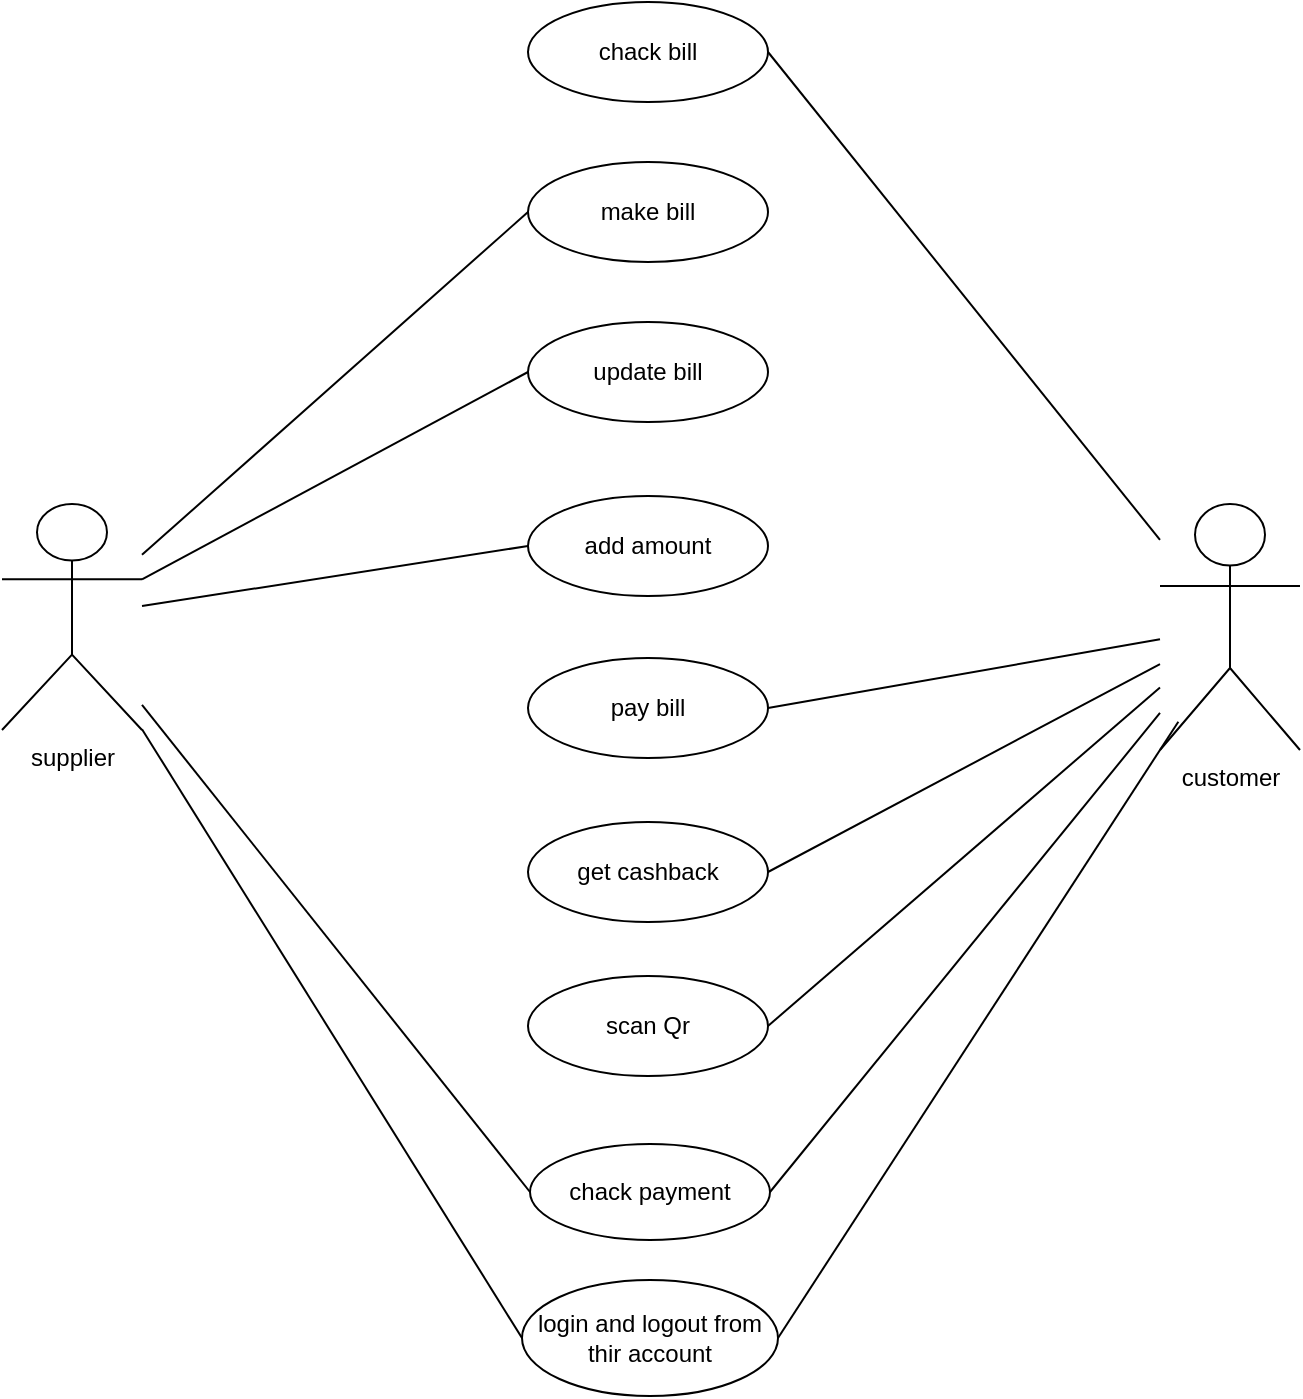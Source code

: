 <mxfile version="24.4.9" type="device">
  <diagram id="gDK4y74Qyyx_sagniXfo" name="Page-1">
    <mxGraphModel dx="1690" dy="607" grid="0" gridSize="10" guides="1" tooltips="1" connect="1" arrows="1" fold="1" page="0" pageScale="1" pageWidth="827" pageHeight="1169" math="0" shadow="0">
      <root>
        <mxCell id="0" />
        <mxCell id="1" parent="0" />
        <mxCell id="HujFa8clC4RSW-_aupId-1" value="supplier" style="shape=umlActor;verticalLabelPosition=bottom;verticalAlign=top;html=1;" vertex="1" parent="1">
          <mxGeometry x="-143" y="317" width="70" height="113" as="geometry" />
        </mxCell>
        <mxCell id="HujFa8clC4RSW-_aupId-2" value="&lt;div&gt;customer&lt;/div&gt;" style="shape=umlActor;verticalLabelPosition=bottom;verticalAlign=top;html=1;" vertex="1" parent="1">
          <mxGeometry x="436" y="317" width="70" height="123" as="geometry" />
        </mxCell>
        <mxCell id="HujFa8clC4RSW-_aupId-3" value="make bill" style="ellipse;whiteSpace=wrap;html=1;" vertex="1" parent="1">
          <mxGeometry x="120" y="146" width="120" height="50" as="geometry" />
        </mxCell>
        <mxCell id="HujFa8clC4RSW-_aupId-4" value="add amount" style="ellipse;whiteSpace=wrap;html=1;" vertex="1" parent="1">
          <mxGeometry x="120" y="313" width="120" height="50" as="geometry" />
        </mxCell>
        <mxCell id="HujFa8clC4RSW-_aupId-5" value="update bill" style="ellipse;whiteSpace=wrap;html=1;" vertex="1" parent="1">
          <mxGeometry x="120" y="226" width="120" height="50" as="geometry" />
        </mxCell>
        <mxCell id="HujFa8clC4RSW-_aupId-6" value="pay bill" style="ellipse;whiteSpace=wrap;html=1;" vertex="1" parent="1">
          <mxGeometry x="120" y="394" width="120" height="50" as="geometry" />
        </mxCell>
        <mxCell id="HujFa8clC4RSW-_aupId-7" value="get cashback" style="ellipse;whiteSpace=wrap;html=1;" vertex="1" parent="1">
          <mxGeometry x="120" y="476" width="120" height="50" as="geometry" />
        </mxCell>
        <mxCell id="HujFa8clC4RSW-_aupId-8" value="scan Qr" style="ellipse;whiteSpace=wrap;html=1;" vertex="1" parent="1">
          <mxGeometry x="120" y="553" width="120" height="50" as="geometry" />
        </mxCell>
        <mxCell id="HujFa8clC4RSW-_aupId-9" value="" style="endArrow=none;html=1;rounded=0;entryX=0;entryY=0.5;entryDx=0;entryDy=0;" edge="1" parent="1" source="HujFa8clC4RSW-_aupId-1" target="HujFa8clC4RSW-_aupId-3">
          <mxGeometry width="50" height="50" relative="1" as="geometry">
            <mxPoint x="164" y="391" as="sourcePoint" />
            <mxPoint x="214" y="341" as="targetPoint" />
          </mxGeometry>
        </mxCell>
        <mxCell id="HujFa8clC4RSW-_aupId-10" value="" style="endArrow=none;html=1;rounded=0;entryX=0;entryY=0.5;entryDx=0;entryDy=0;" edge="1" parent="1" source="HujFa8clC4RSW-_aupId-1" target="HujFa8clC4RSW-_aupId-5">
          <mxGeometry width="50" height="50" relative="1" as="geometry">
            <mxPoint x="-63" y="352" as="sourcePoint" />
            <mxPoint x="130" y="181" as="targetPoint" />
          </mxGeometry>
        </mxCell>
        <mxCell id="HujFa8clC4RSW-_aupId-11" value="" style="endArrow=none;html=1;rounded=0;entryX=0;entryY=0.5;entryDx=0;entryDy=0;" edge="1" parent="1" source="HujFa8clC4RSW-_aupId-1" target="HujFa8clC4RSW-_aupId-4">
          <mxGeometry width="50" height="50" relative="1" as="geometry">
            <mxPoint x="-63" y="365" as="sourcePoint" />
            <mxPoint x="130" y="261" as="targetPoint" />
          </mxGeometry>
        </mxCell>
        <mxCell id="HujFa8clC4RSW-_aupId-12" value="" style="endArrow=none;html=1;rounded=0;entryX=1;entryY=0.5;entryDx=0;entryDy=0;" edge="1" parent="1" source="HujFa8clC4RSW-_aupId-2" target="HujFa8clC4RSW-_aupId-6">
          <mxGeometry width="50" height="50" relative="1" as="geometry">
            <mxPoint x="-63" y="365" as="sourcePoint" />
            <mxPoint x="130" y="261" as="targetPoint" />
          </mxGeometry>
        </mxCell>
        <mxCell id="HujFa8clC4RSW-_aupId-13" value="" style="endArrow=none;html=1;rounded=0;entryX=1;entryY=0.5;entryDx=0;entryDy=0;" edge="1" parent="1" source="HujFa8clC4RSW-_aupId-2" target="HujFa8clC4RSW-_aupId-7">
          <mxGeometry width="50" height="50" relative="1" as="geometry">
            <mxPoint x="441" y="362" as="sourcePoint" />
            <mxPoint x="250" y="429" as="targetPoint" />
          </mxGeometry>
        </mxCell>
        <mxCell id="HujFa8clC4RSW-_aupId-14" value="" style="endArrow=none;html=1;rounded=0;entryX=1;entryY=0.5;entryDx=0;entryDy=0;" edge="1" parent="1" source="HujFa8clC4RSW-_aupId-2" target="HujFa8clC4RSW-_aupId-8">
          <mxGeometry width="50" height="50" relative="1" as="geometry">
            <mxPoint x="441" y="361" as="sourcePoint" />
            <mxPoint x="250" y="511" as="targetPoint" />
          </mxGeometry>
        </mxCell>
        <mxCell id="HujFa8clC4RSW-_aupId-15" value="chack bill" style="ellipse;whiteSpace=wrap;html=1;" vertex="1" parent="1">
          <mxGeometry x="120" y="66" width="120" height="50" as="geometry" />
        </mxCell>
        <mxCell id="HujFa8clC4RSW-_aupId-16" value="chack payment" style="ellipse;whiteSpace=wrap;html=1;" vertex="1" parent="1">
          <mxGeometry x="121" y="637" width="120" height="48" as="geometry" />
        </mxCell>
        <mxCell id="HujFa8clC4RSW-_aupId-17" value="" style="endArrow=none;html=1;rounded=0;entryX=1;entryY=0.5;entryDx=0;entryDy=0;" edge="1" parent="1" source="HujFa8clC4RSW-_aupId-2" target="HujFa8clC4RSW-_aupId-16">
          <mxGeometry width="50" height="50" relative="1" as="geometry">
            <mxPoint x="451" y="371" as="sourcePoint" />
            <mxPoint x="250" y="588" as="targetPoint" />
          </mxGeometry>
        </mxCell>
        <mxCell id="HujFa8clC4RSW-_aupId-18" value="" style="endArrow=none;html=1;rounded=0;exitX=1;exitY=0.5;exitDx=0;exitDy=0;" edge="1" parent="1" source="HujFa8clC4RSW-_aupId-15" target="HujFa8clC4RSW-_aupId-2">
          <mxGeometry width="50" height="50" relative="1" as="geometry">
            <mxPoint x="165" y="392" as="sourcePoint" />
            <mxPoint x="215" y="342" as="targetPoint" />
          </mxGeometry>
        </mxCell>
        <mxCell id="HujFa8clC4RSW-_aupId-19" value="" style="endArrow=none;html=1;rounded=0;entryX=0;entryY=0.5;entryDx=0;entryDy=0;" edge="1" parent="1" source="HujFa8clC4RSW-_aupId-1" target="HujFa8clC4RSW-_aupId-16">
          <mxGeometry width="50" height="50" relative="1" as="geometry">
            <mxPoint x="-72" y="383" as="sourcePoint" />
            <mxPoint x="130" y="348" as="targetPoint" />
            <Array as="points" />
          </mxGeometry>
        </mxCell>
        <mxCell id="HujFa8clC4RSW-_aupId-20" value="login and logout from&lt;div&gt;thir account&lt;/div&gt;" style="ellipse;whiteSpace=wrap;html=1;" vertex="1" parent="1">
          <mxGeometry x="117" y="705" width="128" height="58" as="geometry" />
        </mxCell>
        <mxCell id="HujFa8clC4RSW-_aupId-21" value="" style="endArrow=none;html=1;rounded=0;entryX=1;entryY=0.5;entryDx=0;entryDy=0;exitX=0.131;exitY=0.885;exitDx=0;exitDy=0;exitPerimeter=0;" edge="1" parent="1" source="HujFa8clC4RSW-_aupId-2" target="HujFa8clC4RSW-_aupId-20">
          <mxGeometry width="50" height="50" relative="1" as="geometry">
            <mxPoint x="446" y="431" as="sourcePoint" />
            <mxPoint x="251" y="671" as="targetPoint" />
          </mxGeometry>
        </mxCell>
        <mxCell id="HujFa8clC4RSW-_aupId-22" value="" style="endArrow=none;html=1;rounded=0;entryX=0;entryY=0.5;entryDx=0;entryDy=0;" edge="1" parent="1" source="HujFa8clC4RSW-_aupId-1" target="HujFa8clC4RSW-_aupId-20">
          <mxGeometry width="50" height="50" relative="1" as="geometry">
            <mxPoint x="-63" y="427" as="sourcePoint" />
            <mxPoint x="131" y="671" as="targetPoint" />
            <Array as="points" />
          </mxGeometry>
        </mxCell>
      </root>
    </mxGraphModel>
  </diagram>
</mxfile>
